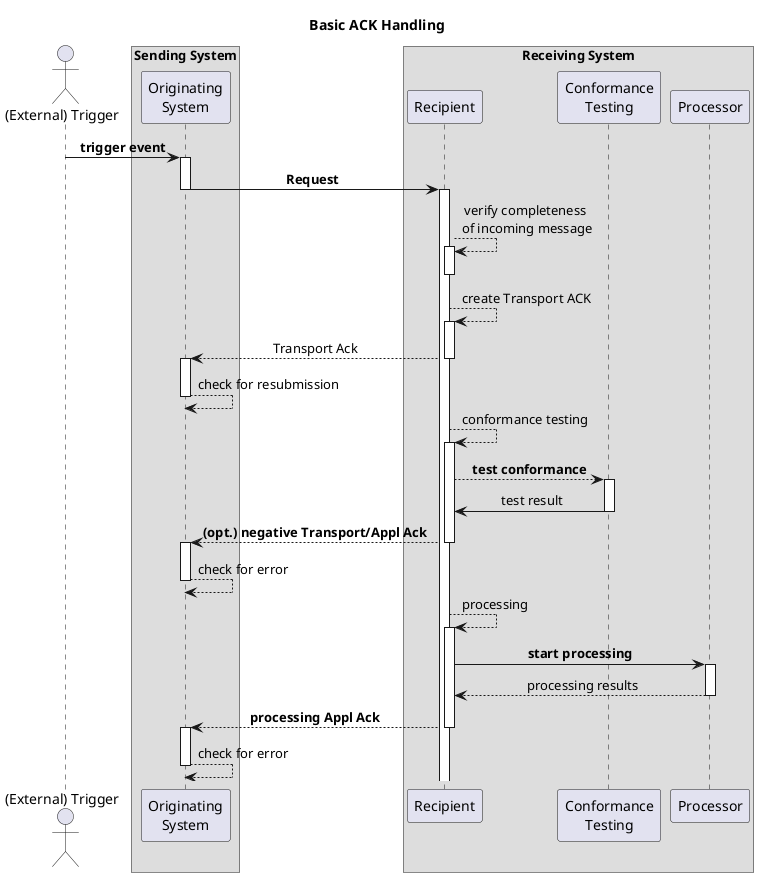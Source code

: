 @startuml

skinparam sequenceMessageAlign center
title Basic ACK Handling

actor "(External) Trigger" as Trigger

box "Sending System"
participant "Originating\nSystem" as Sender
end box

box "Receiving System"
participant "Recipient" as Receiver
participant "Conformance\nTesting" as Conformer
participant "Processor" as Processor
end box

Trigger -> Sender : <b>trigger event
activate Sender

Sender -> Receiver: <b>Request
deactivate Sender
activate Receiver
Receiver --> Receiver: verify completeness \nof incoming message
activate Receiver
deactivate Receiver
Receiver --> Receiver: create Transport ACK
activate Receiver
Receiver --> Sender: Transport Ack
deactivate Receiver
activate Sender
Sender --> Sender: check for resubmission
deactivate Sender

Receiver --> Receiver: conformance testing
activate Receiver
Receiver --> Conformer: <b>test conformance
activate Conformer
Conformer -> Receiver: test result
deactivate Conformer
Receiver --> Sender: <b>(opt.) negative Transport/Appl Ack
deactivate Receiver
activate Sender
Sender --> Sender: check for error
deactivate Sender

Receiver --> Receiver: processing
activate Receiver
Receiver -> Processor: <b>start processing
activate Processor
Processor --> Receiver: processing results
deactivate Processor
Receiver --> Sender: <b>processing Appl Ack
deactivate Receiver
activate Sender
Sender --> Sender: check for error
deactivate Sender

@enduml